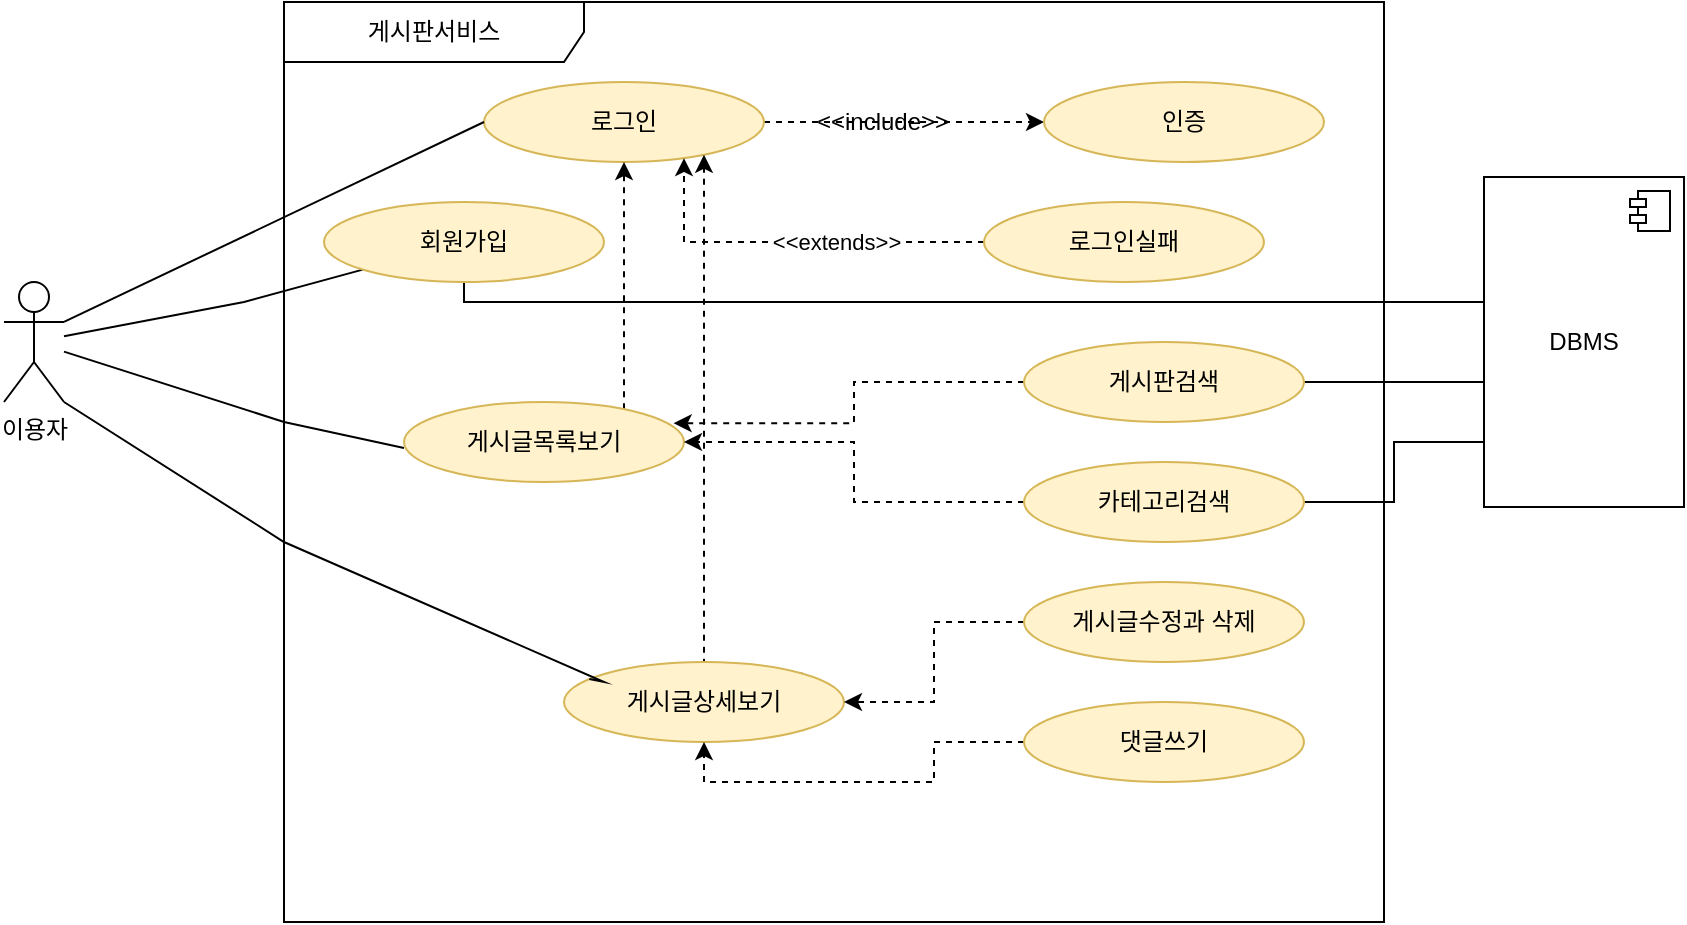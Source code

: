 <mxfile version="21.3.0" type="github">
  <diagram name="페이지-1" id="OSywInEjBNtT1Tl7xHRZ">
    <mxGraphModel dx="1050" dy="581" grid="1" gridSize="10" guides="1" tooltips="1" connect="1" arrows="1" fold="1" page="1" pageScale="1" pageWidth="827" pageHeight="1169" math="0" shadow="0">
      <root>
        <mxCell id="0" />
        <mxCell id="1" parent="0" />
        <mxCell id="WDpUfQrm0MJwAkGcVk79-4" value="이용자" style="shape=umlActor;verticalLabelPosition=bottom;verticalAlign=top;html=1;outlineConnect=0;" vertex="1" parent="1">
          <mxGeometry x="20" y="160" width="30" height="60" as="geometry" />
        </mxCell>
        <mxCell id="WDpUfQrm0MJwAkGcVk79-5" value="게시판서비스" style="shape=umlFrame;whiteSpace=wrap;html=1;pointerEvents=0;width=150;height=30;" vertex="1" parent="1">
          <mxGeometry x="160" y="20" width="550" height="460" as="geometry" />
        </mxCell>
        <mxCell id="WDpUfQrm0MJwAkGcVk79-30" style="edgeStyle=orthogonalEdgeStyle;rounded=0;orthogonalLoop=1;jettySize=auto;html=1;dashed=1;" edge="1" parent="1" source="WDpUfQrm0MJwAkGcVk79-6" target="WDpUfQrm0MJwAkGcVk79-8">
          <mxGeometry relative="1" as="geometry">
            <Array as="points">
              <mxPoint x="510" y="80" />
              <mxPoint x="510" y="80" />
            </Array>
          </mxGeometry>
        </mxCell>
        <mxCell id="WDpUfQrm0MJwAkGcVk79-6" value="로그인" style="ellipse;whiteSpace=wrap;html=1;fillColor=#fff2cc;strokeColor=#d6b656;" vertex="1" parent="1">
          <mxGeometry x="260" y="60" width="140" height="40" as="geometry" />
        </mxCell>
        <mxCell id="WDpUfQrm0MJwAkGcVk79-19" style="rounded=0;orthogonalLoop=1;jettySize=auto;html=1;endArrow=none;endFill=0;" edge="1" parent="1" source="WDpUfQrm0MJwAkGcVk79-7" target="WDpUfQrm0MJwAkGcVk79-4">
          <mxGeometry relative="1" as="geometry">
            <Array as="points">
              <mxPoint x="140" y="170" />
            </Array>
          </mxGeometry>
        </mxCell>
        <mxCell id="WDpUfQrm0MJwAkGcVk79-52" style="edgeStyle=orthogonalEdgeStyle;rounded=0;orthogonalLoop=1;jettySize=auto;html=1;entryX=0.1;entryY=0.379;entryDx=0;entryDy=0;entryPerimeter=0;" edge="1" parent="1" source="WDpUfQrm0MJwAkGcVk79-7" target="WDpUfQrm0MJwAkGcVk79-50">
          <mxGeometry relative="1" as="geometry">
            <Array as="points">
              <mxPoint x="250" y="170" />
            </Array>
          </mxGeometry>
        </mxCell>
        <mxCell id="WDpUfQrm0MJwAkGcVk79-7" value="회원가입" style="ellipse;whiteSpace=wrap;html=1;fillColor=#fff2cc;strokeColor=#d6b656;" vertex="1" parent="1">
          <mxGeometry x="180" y="120" width="140" height="40" as="geometry" />
        </mxCell>
        <mxCell id="WDpUfQrm0MJwAkGcVk79-8" value="인증" style="ellipse;whiteSpace=wrap;html=1;fillColor=#fff2cc;strokeColor=#d6b656;" vertex="1" parent="1">
          <mxGeometry x="540" y="60" width="140" height="40" as="geometry" />
        </mxCell>
        <mxCell id="WDpUfQrm0MJwAkGcVk79-37" style="edgeStyle=orthogonalEdgeStyle;rounded=0;orthogonalLoop=1;jettySize=auto;html=1;dashed=1;exitX=0;exitY=0.5;exitDx=0;exitDy=0;" edge="1" parent="1" source="WDpUfQrm0MJwAkGcVk79-9" target="WDpUfQrm0MJwAkGcVk79-6">
          <mxGeometry relative="1" as="geometry">
            <Array as="points">
              <mxPoint x="360" y="140" />
            </Array>
          </mxGeometry>
        </mxCell>
        <mxCell id="WDpUfQrm0MJwAkGcVk79-38" value="&amp;lt;&amp;lt;extends&amp;gt;&amp;gt;" style="edgeLabel;html=1;align=center;verticalAlign=middle;resizable=0;points=[];" vertex="1" connectable="0" parent="WDpUfQrm0MJwAkGcVk79-37">
          <mxGeometry x="0.096" y="-4" relative="1" as="geometry">
            <mxPoint x="31" y="4" as="offset" />
          </mxGeometry>
        </mxCell>
        <mxCell id="WDpUfQrm0MJwAkGcVk79-9" value="로그인실패" style="ellipse;whiteSpace=wrap;html=1;fillColor=#fff2cc;strokeColor=#d6b656;" vertex="1" parent="1">
          <mxGeometry x="510" y="120" width="140" height="40" as="geometry" />
        </mxCell>
        <mxCell id="WDpUfQrm0MJwAkGcVk79-42" style="edgeStyle=orthogonalEdgeStyle;rounded=0;orthogonalLoop=1;jettySize=auto;html=1;strokeColor=default;dashed=1;" edge="1" parent="1" source="WDpUfQrm0MJwAkGcVk79-10" target="WDpUfQrm0MJwAkGcVk79-6">
          <mxGeometry relative="1" as="geometry">
            <Array as="points">
              <mxPoint x="330" y="190" />
              <mxPoint x="330" y="190" />
            </Array>
          </mxGeometry>
        </mxCell>
        <mxCell id="WDpUfQrm0MJwAkGcVk79-10" value="게시글목록보기" style="ellipse;whiteSpace=wrap;html=1;fillColor=#fff2cc;strokeColor=#d6b656;" vertex="1" parent="1">
          <mxGeometry x="220" y="220" width="140" height="40" as="geometry" />
        </mxCell>
        <mxCell id="WDpUfQrm0MJwAkGcVk79-43" style="edgeStyle=orthogonalEdgeStyle;rounded=0;orthogonalLoop=1;jettySize=auto;html=1;exitX=1;exitY=0;exitDx=0;exitDy=0;dashed=1;" edge="1" parent="1" source="WDpUfQrm0MJwAkGcVk79-11" target="WDpUfQrm0MJwAkGcVk79-6">
          <mxGeometry relative="1" as="geometry">
            <Array as="points">
              <mxPoint x="370" y="356" />
            </Array>
          </mxGeometry>
        </mxCell>
        <mxCell id="WDpUfQrm0MJwAkGcVk79-11" value="게시글상세보기" style="ellipse;whiteSpace=wrap;html=1;fillColor=#fff2cc;strokeColor=#d6b656;" vertex="1" parent="1">
          <mxGeometry x="300" y="350" width="140" height="40" as="geometry" />
        </mxCell>
        <mxCell id="WDpUfQrm0MJwAkGcVk79-46" style="edgeStyle=orthogonalEdgeStyle;rounded=0;orthogonalLoop=1;jettySize=auto;html=1;entryX=0.963;entryY=0.265;entryDx=0;entryDy=0;entryPerimeter=0;dashed=1;" edge="1" parent="1" source="WDpUfQrm0MJwAkGcVk79-12" target="WDpUfQrm0MJwAkGcVk79-10">
          <mxGeometry relative="1" as="geometry" />
        </mxCell>
        <mxCell id="WDpUfQrm0MJwAkGcVk79-54" value="" style="edgeStyle=orthogonalEdgeStyle;rounded=0;orthogonalLoop=1;jettySize=auto;html=1;endArrow=none;endFill=0;" edge="1" parent="1" source="WDpUfQrm0MJwAkGcVk79-12" target="WDpUfQrm0MJwAkGcVk79-50">
          <mxGeometry relative="1" as="geometry">
            <Array as="points">
              <mxPoint x="740" y="210" />
              <mxPoint x="740" y="210" />
            </Array>
          </mxGeometry>
        </mxCell>
        <mxCell id="WDpUfQrm0MJwAkGcVk79-12" value="게시판검색" style="ellipse;whiteSpace=wrap;html=1;fillColor=#fff2cc;strokeColor=#d6b656;" vertex="1" parent="1">
          <mxGeometry x="530" y="190" width="140" height="40" as="geometry" />
        </mxCell>
        <mxCell id="WDpUfQrm0MJwAkGcVk79-44" style="edgeStyle=orthogonalEdgeStyle;rounded=0;orthogonalLoop=1;jettySize=auto;html=1;dashed=1;" edge="1" parent="1" source="WDpUfQrm0MJwAkGcVk79-15" target="WDpUfQrm0MJwAkGcVk79-10">
          <mxGeometry relative="1" as="geometry" />
        </mxCell>
        <mxCell id="WDpUfQrm0MJwAkGcVk79-55" value="" style="edgeStyle=orthogonalEdgeStyle;rounded=0;orthogonalLoop=1;jettySize=auto;html=1;endArrow=none;endFill=0;" edge="1" parent="1" source="WDpUfQrm0MJwAkGcVk79-15" target="WDpUfQrm0MJwAkGcVk79-50">
          <mxGeometry relative="1" as="geometry">
            <Array as="points">
              <mxPoint x="715" y="270" />
              <mxPoint x="715" y="240" />
            </Array>
          </mxGeometry>
        </mxCell>
        <mxCell id="WDpUfQrm0MJwAkGcVk79-15" value="카테고리검색" style="ellipse;whiteSpace=wrap;html=1;fillColor=#fff2cc;strokeColor=#d6b656;" vertex="1" parent="1">
          <mxGeometry x="530" y="250" width="140" height="40" as="geometry" />
        </mxCell>
        <mxCell id="WDpUfQrm0MJwAkGcVk79-47" style="edgeStyle=orthogonalEdgeStyle;rounded=0;orthogonalLoop=1;jettySize=auto;html=1;dashed=1;" edge="1" parent="1" source="WDpUfQrm0MJwAkGcVk79-16" target="WDpUfQrm0MJwAkGcVk79-11">
          <mxGeometry relative="1" as="geometry" />
        </mxCell>
        <mxCell id="WDpUfQrm0MJwAkGcVk79-16" value="게시글수정과 삭제" style="ellipse;whiteSpace=wrap;html=1;fillColor=#fff2cc;strokeColor=#d6b656;" vertex="1" parent="1">
          <mxGeometry x="530" y="310" width="140" height="40" as="geometry" />
        </mxCell>
        <mxCell id="WDpUfQrm0MJwAkGcVk79-49" style="edgeStyle=orthogonalEdgeStyle;rounded=0;orthogonalLoop=1;jettySize=auto;html=1;entryX=0.5;entryY=1;entryDx=0;entryDy=0;dashed=1;" edge="1" parent="1" source="WDpUfQrm0MJwAkGcVk79-17" target="WDpUfQrm0MJwAkGcVk79-11">
          <mxGeometry relative="1" as="geometry" />
        </mxCell>
        <mxCell id="WDpUfQrm0MJwAkGcVk79-17" value="댓글쓰기" style="ellipse;whiteSpace=wrap;html=1;fillColor=#fff2cc;strokeColor=#d6b656;" vertex="1" parent="1">
          <mxGeometry x="530" y="370" width="140" height="40" as="geometry" />
        </mxCell>
        <mxCell id="WDpUfQrm0MJwAkGcVk79-25" style="rounded=0;orthogonalLoop=1;jettySize=auto;html=1;endArrow=none;endFill=0;entryX=1;entryY=0.333;entryDx=0;entryDy=0;entryPerimeter=0;" edge="1" parent="1" target="WDpUfQrm0MJwAkGcVk79-4">
          <mxGeometry relative="1" as="geometry">
            <mxPoint x="260" y="80" as="sourcePoint" />
            <mxPoint x="88" y="94" as="targetPoint" />
            <Array as="points" />
          </mxGeometry>
        </mxCell>
        <mxCell id="WDpUfQrm0MJwAkGcVk79-27" style="rounded=0;orthogonalLoop=1;jettySize=auto;html=1;endArrow=none;endFill=0;" edge="1" parent="1" target="WDpUfQrm0MJwAkGcVk79-4">
          <mxGeometry relative="1" as="geometry">
            <mxPoint x="220" y="243" as="sourcePoint" />
            <mxPoint x="48" y="257" as="targetPoint" />
            <Array as="points">
              <mxPoint x="160" y="230" />
            </Array>
          </mxGeometry>
        </mxCell>
        <mxCell id="WDpUfQrm0MJwAkGcVk79-28" style="rounded=0;orthogonalLoop=1;jettySize=auto;html=1;endArrow=none;endFill=0;entryX=1;entryY=1;entryDx=0;entryDy=0;entryPerimeter=0;" edge="1" parent="1" source="WDpUfQrm0MJwAkGcVk79-11" target="WDpUfQrm0MJwAkGcVk79-4">
          <mxGeometry relative="1" as="geometry">
            <mxPoint x="212" y="330" as="sourcePoint" />
            <mxPoint x="40" y="344" as="targetPoint" />
            <Array as="points">
              <mxPoint x="320" y="360" />
              <mxPoint x="160" y="290" />
            </Array>
          </mxGeometry>
        </mxCell>
        <mxCell id="WDpUfQrm0MJwAkGcVk79-34" value="&amp;lt;&amp;lt;include&amp;gt;&amp;gt;" style="text;html=1;align=center;verticalAlign=middle;resizable=0;points=[];autosize=1;strokeColor=none;fillColor=none;" vertex="1" parent="1">
          <mxGeometry x="414" y="65" width="90" height="30" as="geometry" />
        </mxCell>
        <mxCell id="WDpUfQrm0MJwAkGcVk79-50" value="DBMS" style="html=1;dropTarget=0;whiteSpace=wrap;" vertex="1" parent="1">
          <mxGeometry x="760" y="107.5" width="100" height="165" as="geometry" />
        </mxCell>
        <mxCell id="WDpUfQrm0MJwAkGcVk79-51" value="" style="shape=module;jettyWidth=8;jettyHeight=4;" vertex="1" parent="WDpUfQrm0MJwAkGcVk79-50">
          <mxGeometry x="1" width="20" height="20" relative="1" as="geometry">
            <mxPoint x="-27" y="7" as="offset" />
          </mxGeometry>
        </mxCell>
      </root>
    </mxGraphModel>
  </diagram>
</mxfile>
